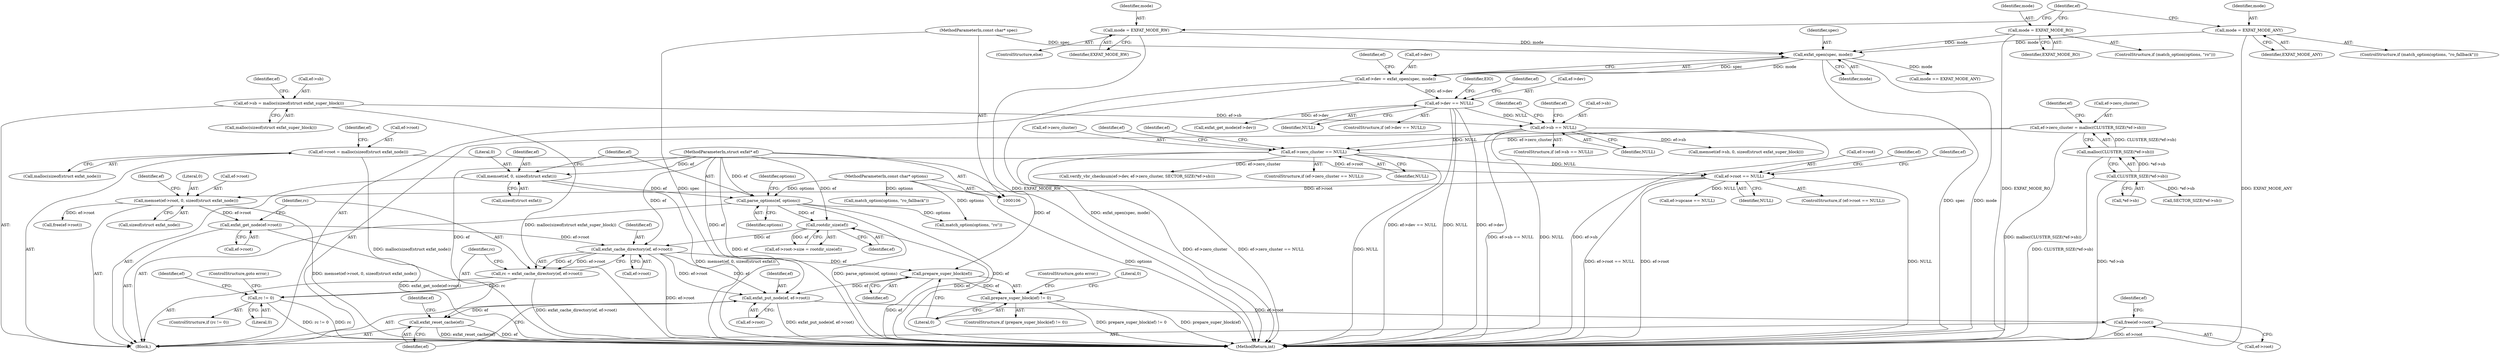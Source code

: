 digraph "0_exfat_2e86ae5f81da11f11673d0546efb525af02b7786@pointer" {
"1000638" [label="(Call,exfat_cache_directory(ef, ef->root))"];
"1000588" [label="(Call,rootdir_size(ef))"];
"1000119" [label="(Call,parse_options(ef, options))"];
"1000114" [label="(Call,memset(ef, 0, sizeof(struct exfat)))"];
"1000107" [label="(MethodParameterIn,struct exfat* ef)"];
"1000109" [label="(MethodParameterIn,const char* options)"];
"1000632" [label="(Call,exfat_get_node(ef->root))"];
"1000535" [label="(Call,memset(ef->root, 0, sizeof(struct exfat_node)))"];
"1000512" [label="(Call,ef->root == NULL)"];
"1000504" [label="(Call,ef->root = malloc(sizeof(struct exfat_node)))"];
"1000343" [label="(Call,ef->zero_cluster == NULL)"];
"1000332" [label="(Call,ef->zero_cluster = malloc(CLUSTER_SIZE(*ef->sb)))"];
"1000336" [label="(Call,malloc(CLUSTER_SIZE(*ef->sb)))"];
"1000337" [label="(Call,CLUSTER_SIZE(*ef->sb))"];
"1000189" [label="(Call,ef->sb == NULL)"];
"1000181" [label="(Call,ef->sb = malloc(sizeof(struct exfat_super_block)))"];
"1000149" [label="(Call,ef->dev == NULL)"];
"1000141" [label="(Call,ef->dev = exfat_open(spec, mode))"];
"1000145" [label="(Call,exfat_open(spec, mode))"];
"1000108" [label="(MethodParameterIn,const char* spec)"];
"1000138" [label="(Call,mode = EXFAT_MODE_RW)"];
"1000126" [label="(Call,mode = EXFAT_MODE_RO)"];
"1000134" [label="(Call,mode = EXFAT_MODE_ANY)"];
"1000636" [label="(Call,rc = exfat_cache_directory(ef, ef->root))"];
"1000644" [label="(Call,rc != 0)"];
"1000672" [label="(Call,prepare_super_block(ef))"];
"1000671" [label="(Call,prepare_super_block(ef) != 0)"];
"1000679" [label="(Call,exfat_put_node(ef, ef->root))"];
"1000684" [label="(Call,exfat_reset_cache(ef))"];
"1000686" [label="(Call,free(ef->root))"];
"1000679" [label="(Call,exfat_put_node(ef, ef->root))"];
"1000146" [label="(Identifier,spec)"];
"1000145" [label="(Call,exfat_open(spec, mode))"];
"1000539" [label="(Literal,0)"];
"1000516" [label="(Identifier,NULL)"];
"1000333" [label="(Call,ef->zero_cluster)"];
"1000332" [label="(Call,ef->zero_cluster = malloc(CLUSTER_SIZE(*ef->sb)))"];
"1000193" [label="(Identifier,NULL)"];
"1000673" [label="(Identifier,ef)"];
"1000640" [label="(Call,ef->root)"];
"1000150" [label="(Call,ef->dev)"];
"1000364" [label="(Call,verify_vbr_checksum(ef->dev, ef->zero_cluster, SECTOR_SIZE(*ef->sb)))"];
"1000599" [label="(Call,free(ef->root))"];
"1000166" [label="(Call,mode == EXFAT_MODE_ANY)"];
"1000181" [label="(Call,ef->sb = malloc(sizeof(struct exfat_super_block)))"];
"1000116" [label="(Literal,0)"];
"1000134" [label="(Call,mode = EXFAT_MODE_ANY)"];
"1000190" [label="(Call,ef->sb)"];
"1000159" [label="(Call,exfat_get_mode(ef->dev))"];
"1000343" [label="(Call,ef->zero_cluster == NULL)"];
"1000512" [label="(Call,ef->root == NULL)"];
"1000188" [label="(ControlStructure,if (ef->sb == NULL))"];
"1000651" [label="(Identifier,ef)"];
"1000351" [label="(Identifier,ef)"];
"1000120" [label="(Identifier,ef)"];
"1000638" [label="(Call,exfat_cache_directory(ef, ef->root))"];
"1000644" [label="(Call,rc != 0)"];
"1000139" [label="(Identifier,mode)"];
"1000121" [label="(Identifier,options)"];
"1000336" [label="(Call,malloc(CLUSTER_SIZE(*ef->sb)))"];
"1000505" [label="(Call,ef->root)"];
"1000347" [label="(Identifier,NULL)"];
"1000130" [label="(ControlStructure,if (match_option(options, \"ro_fallback\")))"];
"1000540" [label="(Call,sizeof(struct exfat_node))"];
"1000508" [label="(Call,malloc(sizeof(struct exfat_node)))"];
"1000504" [label="(Call,ef->root = malloc(sizeof(struct exfat_node)))"];
"1000119" [label="(Call,parse_options(ef, options))"];
"1000189" [label="(Call,ef->sb == NULL)"];
"1000633" [label="(Call,ef->root)"];
"1000671" [label="(Call,prepare_super_block(ef) != 0)"];
"1000206" [label="(Identifier,ef)"];
"1000338" [label="(Call,*ef->sb)"];
"1000680" [label="(Identifier,ef)"];
"1000685" [label="(Identifier,ef)"];
"1000646" [label="(Literal,0)"];
"1000147" [label="(Identifier,mode)"];
"1000692" [label="(Identifier,ef)"];
"1000675" [label="(ControlStructure,goto error;)"];
"1000536" [label="(Call,ef->root)"];
"1000537" [label="(Identifier,ef)"];
"1000639" [label="(Identifier,ef)"];
"1000138" [label="(Call,mode = EXFAT_MODE_RW)"];
"1000535" [label="(Call,memset(ef->root, 0, sizeof(struct exfat_node)))"];
"1000108" [label="(MethodParameterIn,const char* spec)"];
"1000670" [label="(ControlStructure,if (prepare_super_block(ef) != 0))"];
"1000109" [label="(MethodParameterIn,const char* options)"];
"1000677" [label="(Literal,0)"];
"1000153" [label="(Identifier,NULL)"];
"1000632" [label="(Call,exfat_get_node(ef->root))"];
"1000156" [label="(Identifier,EIO)"];
"1000110" [label="(Block,)"];
"1000107" [label="(MethodParameterIn,struct exfat* ef)"];
"1000371" [label="(Call,SECTOR_SIZE(*ef->sb))"];
"1000182" [label="(Call,ef->sb)"];
"1000123" [label="(Call,match_option(options, \"ro\"))"];
"1000131" [label="(Call,match_option(options, \"ro_fallback\"))"];
"1000514" [label="(Identifier,ef)"];
"1000344" [label="(Call,ef->zero_cluster)"];
"1000185" [label="(Call,malloc(sizeof(struct exfat_super_block)))"];
"1000140" [label="(Identifier,EXFAT_MODE_RW)"];
"1000686" [label="(Call,free(ef->root))"];
"1000588" [label="(Call,rootdir_size(ef))"];
"1000161" [label="(Identifier,ef)"];
"1000684" [label="(Call,exfat_reset_cache(ef))"];
"1000137" [label="(ControlStructure,else)"];
"1000342" [label="(ControlStructure,if (ef->zero_cluster == NULL))"];
"1000672" [label="(Call,prepare_super_block(ef))"];
"1000122" [label="(ControlStructure,if (match_option(options, \"ro\")))"];
"1000204" [label="(Call,memset(ef->sb, 0, sizeof(struct exfat_super_block)))"];
"1000124" [label="(Identifier,options)"];
"1000136" [label="(Identifier,EXFAT_MODE_ANY)"];
"1000143" [label="(Identifier,ef)"];
"1000637" [label="(Identifier,rc)"];
"1000520" [label="(Identifier,ef)"];
"1000511" [label="(ControlStructure,if (ef->root == NULL))"];
"1000128" [label="(Identifier,EXFAT_MODE_RO)"];
"1000191" [label="(Identifier,ef)"];
"1000149" [label="(Call,ef->dev == NULL)"];
"1000151" [label="(Identifier,ef)"];
"1000636" [label="(Call,rc = exfat_cache_directory(ef, ef->root))"];
"1000141" [label="(Call,ef->dev = exfat_open(spec, mode))"];
"1000366" [label="(Identifier,ef)"];
"1000513" [label="(Call,ef->root)"];
"1000687" [label="(Call,ef->root)"];
"1000142" [label="(Call,ef->dev)"];
"1000115" [label="(Identifier,ef)"];
"1000589" [label="(Identifier,ef)"];
"1000705" [label="(MethodReturn,int)"];
"1000197" [label="(Identifier,ef)"];
"1000643" [label="(ControlStructure,if (rc != 0))"];
"1000649" [label="(Call,ef->upcase == NULL)"];
"1000114" [label="(Call,memset(ef, 0, sizeof(struct exfat)))"];
"1000126" [label="(Call,mode = EXFAT_MODE_RO)"];
"1000127" [label="(Identifier,mode)"];
"1000148" [label="(ControlStructure,if (ef->dev == NULL))"];
"1000117" [label="(Call,sizeof(struct exfat))"];
"1000674" [label="(Literal,0)"];
"1000135" [label="(Identifier,mode)"];
"1000645" [label="(Identifier,rc)"];
"1000681" [label="(Call,ef->root)"];
"1000688" [label="(Identifier,ef)"];
"1000337" [label="(Call,CLUSTER_SIZE(*ef->sb))"];
"1000545" [label="(Identifier,ef)"];
"1000647" [label="(ControlStructure,goto error;)"];
"1000345" [label="(Identifier,ef)"];
"1000582" [label="(Call,ef->root->size = rootdir_size(ef))"];
"1000638" -> "1000636"  [label="AST: "];
"1000638" -> "1000640"  [label="CFG: "];
"1000639" -> "1000638"  [label="AST: "];
"1000640" -> "1000638"  [label="AST: "];
"1000636" -> "1000638"  [label="CFG: "];
"1000638" -> "1000705"  [label="DDG: ef->root"];
"1000638" -> "1000636"  [label="DDG: ef"];
"1000638" -> "1000636"  [label="DDG: ef->root"];
"1000588" -> "1000638"  [label="DDG: ef"];
"1000107" -> "1000638"  [label="DDG: ef"];
"1000632" -> "1000638"  [label="DDG: ef->root"];
"1000638" -> "1000672"  [label="DDG: ef"];
"1000638" -> "1000679"  [label="DDG: ef"];
"1000638" -> "1000679"  [label="DDG: ef->root"];
"1000588" -> "1000582"  [label="AST: "];
"1000588" -> "1000589"  [label="CFG: "];
"1000589" -> "1000588"  [label="AST: "];
"1000582" -> "1000588"  [label="CFG: "];
"1000588" -> "1000705"  [label="DDG: ef"];
"1000588" -> "1000582"  [label="DDG: ef"];
"1000119" -> "1000588"  [label="DDG: ef"];
"1000107" -> "1000588"  [label="DDG: ef"];
"1000119" -> "1000110"  [label="AST: "];
"1000119" -> "1000121"  [label="CFG: "];
"1000120" -> "1000119"  [label="AST: "];
"1000121" -> "1000119"  [label="AST: "];
"1000124" -> "1000119"  [label="CFG: "];
"1000119" -> "1000705"  [label="DDG: ef"];
"1000119" -> "1000705"  [label="DDG: parse_options(ef, options)"];
"1000114" -> "1000119"  [label="DDG: ef"];
"1000107" -> "1000119"  [label="DDG: ef"];
"1000109" -> "1000119"  [label="DDG: options"];
"1000119" -> "1000123"  [label="DDG: options"];
"1000114" -> "1000110"  [label="AST: "];
"1000114" -> "1000117"  [label="CFG: "];
"1000115" -> "1000114"  [label="AST: "];
"1000116" -> "1000114"  [label="AST: "];
"1000117" -> "1000114"  [label="AST: "];
"1000120" -> "1000114"  [label="CFG: "];
"1000114" -> "1000705"  [label="DDG: memset(ef, 0, sizeof(struct exfat))"];
"1000107" -> "1000114"  [label="DDG: ef"];
"1000107" -> "1000106"  [label="AST: "];
"1000107" -> "1000705"  [label="DDG: ef"];
"1000107" -> "1000672"  [label="DDG: ef"];
"1000107" -> "1000679"  [label="DDG: ef"];
"1000107" -> "1000684"  [label="DDG: ef"];
"1000109" -> "1000106"  [label="AST: "];
"1000109" -> "1000705"  [label="DDG: options"];
"1000109" -> "1000123"  [label="DDG: options"];
"1000109" -> "1000131"  [label="DDG: options"];
"1000632" -> "1000110"  [label="AST: "];
"1000632" -> "1000633"  [label="CFG: "];
"1000633" -> "1000632"  [label="AST: "];
"1000637" -> "1000632"  [label="CFG: "];
"1000632" -> "1000705"  [label="DDG: exfat_get_node(ef->root)"];
"1000535" -> "1000632"  [label="DDG: ef->root"];
"1000535" -> "1000110"  [label="AST: "];
"1000535" -> "1000540"  [label="CFG: "];
"1000536" -> "1000535"  [label="AST: "];
"1000539" -> "1000535"  [label="AST: "];
"1000540" -> "1000535"  [label="AST: "];
"1000545" -> "1000535"  [label="CFG: "];
"1000535" -> "1000705"  [label="DDG: memset(ef->root, 0, sizeof(struct exfat_node))"];
"1000512" -> "1000535"  [label="DDG: ef->root"];
"1000535" -> "1000599"  [label="DDG: ef->root"];
"1000512" -> "1000511"  [label="AST: "];
"1000512" -> "1000516"  [label="CFG: "];
"1000513" -> "1000512"  [label="AST: "];
"1000516" -> "1000512"  [label="AST: "];
"1000520" -> "1000512"  [label="CFG: "];
"1000537" -> "1000512"  [label="CFG: "];
"1000512" -> "1000705"  [label="DDG: ef->root"];
"1000512" -> "1000705"  [label="DDG: NULL"];
"1000512" -> "1000705"  [label="DDG: ef->root == NULL"];
"1000504" -> "1000512"  [label="DDG: ef->root"];
"1000343" -> "1000512"  [label="DDG: NULL"];
"1000512" -> "1000649"  [label="DDG: NULL"];
"1000504" -> "1000110"  [label="AST: "];
"1000504" -> "1000508"  [label="CFG: "];
"1000505" -> "1000504"  [label="AST: "];
"1000508" -> "1000504"  [label="AST: "];
"1000514" -> "1000504"  [label="CFG: "];
"1000504" -> "1000705"  [label="DDG: malloc(sizeof(struct exfat_node))"];
"1000343" -> "1000342"  [label="AST: "];
"1000343" -> "1000347"  [label="CFG: "];
"1000344" -> "1000343"  [label="AST: "];
"1000347" -> "1000343"  [label="AST: "];
"1000351" -> "1000343"  [label="CFG: "];
"1000366" -> "1000343"  [label="CFG: "];
"1000343" -> "1000705"  [label="DDG: ef->zero_cluster"];
"1000343" -> "1000705"  [label="DDG: ef->zero_cluster == NULL"];
"1000343" -> "1000705"  [label="DDG: NULL"];
"1000332" -> "1000343"  [label="DDG: ef->zero_cluster"];
"1000189" -> "1000343"  [label="DDG: NULL"];
"1000343" -> "1000364"  [label="DDG: ef->zero_cluster"];
"1000332" -> "1000110"  [label="AST: "];
"1000332" -> "1000336"  [label="CFG: "];
"1000333" -> "1000332"  [label="AST: "];
"1000336" -> "1000332"  [label="AST: "];
"1000345" -> "1000332"  [label="CFG: "];
"1000332" -> "1000705"  [label="DDG: malloc(CLUSTER_SIZE(*ef->sb))"];
"1000336" -> "1000332"  [label="DDG: CLUSTER_SIZE(*ef->sb)"];
"1000336" -> "1000337"  [label="CFG: "];
"1000337" -> "1000336"  [label="AST: "];
"1000336" -> "1000705"  [label="DDG: CLUSTER_SIZE(*ef->sb)"];
"1000337" -> "1000336"  [label="DDG: *ef->sb"];
"1000337" -> "1000338"  [label="CFG: "];
"1000338" -> "1000337"  [label="AST: "];
"1000337" -> "1000705"  [label="DDG: *ef->sb"];
"1000337" -> "1000371"  [label="DDG: *ef->sb"];
"1000189" -> "1000188"  [label="AST: "];
"1000189" -> "1000193"  [label="CFG: "];
"1000190" -> "1000189"  [label="AST: "];
"1000193" -> "1000189"  [label="AST: "];
"1000197" -> "1000189"  [label="CFG: "];
"1000206" -> "1000189"  [label="CFG: "];
"1000189" -> "1000705"  [label="DDG: ef->sb"];
"1000189" -> "1000705"  [label="DDG: ef->sb == NULL"];
"1000189" -> "1000705"  [label="DDG: NULL"];
"1000181" -> "1000189"  [label="DDG: ef->sb"];
"1000149" -> "1000189"  [label="DDG: NULL"];
"1000189" -> "1000204"  [label="DDG: ef->sb"];
"1000181" -> "1000110"  [label="AST: "];
"1000181" -> "1000185"  [label="CFG: "];
"1000182" -> "1000181"  [label="AST: "];
"1000185" -> "1000181"  [label="AST: "];
"1000191" -> "1000181"  [label="CFG: "];
"1000181" -> "1000705"  [label="DDG: malloc(sizeof(struct exfat_super_block))"];
"1000149" -> "1000148"  [label="AST: "];
"1000149" -> "1000153"  [label="CFG: "];
"1000150" -> "1000149"  [label="AST: "];
"1000153" -> "1000149"  [label="AST: "];
"1000156" -> "1000149"  [label="CFG: "];
"1000161" -> "1000149"  [label="CFG: "];
"1000149" -> "1000705"  [label="DDG: ef->dev == NULL"];
"1000149" -> "1000705"  [label="DDG: NULL"];
"1000149" -> "1000705"  [label="DDG: ef->dev"];
"1000141" -> "1000149"  [label="DDG: ef->dev"];
"1000149" -> "1000159"  [label="DDG: ef->dev"];
"1000141" -> "1000110"  [label="AST: "];
"1000141" -> "1000145"  [label="CFG: "];
"1000142" -> "1000141"  [label="AST: "];
"1000145" -> "1000141"  [label="AST: "];
"1000151" -> "1000141"  [label="CFG: "];
"1000141" -> "1000705"  [label="DDG: exfat_open(spec, mode)"];
"1000145" -> "1000141"  [label="DDG: spec"];
"1000145" -> "1000141"  [label="DDG: mode"];
"1000145" -> "1000147"  [label="CFG: "];
"1000146" -> "1000145"  [label="AST: "];
"1000147" -> "1000145"  [label="AST: "];
"1000145" -> "1000705"  [label="DDG: spec"];
"1000145" -> "1000705"  [label="DDG: mode"];
"1000108" -> "1000145"  [label="DDG: spec"];
"1000138" -> "1000145"  [label="DDG: mode"];
"1000126" -> "1000145"  [label="DDG: mode"];
"1000134" -> "1000145"  [label="DDG: mode"];
"1000145" -> "1000166"  [label="DDG: mode"];
"1000108" -> "1000106"  [label="AST: "];
"1000108" -> "1000705"  [label="DDG: spec"];
"1000138" -> "1000137"  [label="AST: "];
"1000138" -> "1000140"  [label="CFG: "];
"1000139" -> "1000138"  [label="AST: "];
"1000140" -> "1000138"  [label="AST: "];
"1000143" -> "1000138"  [label="CFG: "];
"1000138" -> "1000705"  [label="DDG: EXFAT_MODE_RW"];
"1000126" -> "1000122"  [label="AST: "];
"1000126" -> "1000128"  [label="CFG: "];
"1000127" -> "1000126"  [label="AST: "];
"1000128" -> "1000126"  [label="AST: "];
"1000143" -> "1000126"  [label="CFG: "];
"1000126" -> "1000705"  [label="DDG: EXFAT_MODE_RO"];
"1000134" -> "1000130"  [label="AST: "];
"1000134" -> "1000136"  [label="CFG: "];
"1000135" -> "1000134"  [label="AST: "];
"1000136" -> "1000134"  [label="AST: "];
"1000143" -> "1000134"  [label="CFG: "];
"1000134" -> "1000705"  [label="DDG: EXFAT_MODE_ANY"];
"1000636" -> "1000110"  [label="AST: "];
"1000637" -> "1000636"  [label="AST: "];
"1000645" -> "1000636"  [label="CFG: "];
"1000636" -> "1000705"  [label="DDG: exfat_cache_directory(ef, ef->root)"];
"1000636" -> "1000644"  [label="DDG: rc"];
"1000644" -> "1000643"  [label="AST: "];
"1000644" -> "1000646"  [label="CFG: "];
"1000645" -> "1000644"  [label="AST: "];
"1000646" -> "1000644"  [label="AST: "];
"1000647" -> "1000644"  [label="CFG: "];
"1000651" -> "1000644"  [label="CFG: "];
"1000644" -> "1000705"  [label="DDG: rc != 0"];
"1000644" -> "1000705"  [label="DDG: rc"];
"1000672" -> "1000671"  [label="AST: "];
"1000672" -> "1000673"  [label="CFG: "];
"1000673" -> "1000672"  [label="AST: "];
"1000674" -> "1000672"  [label="CFG: "];
"1000672" -> "1000705"  [label="DDG: ef"];
"1000672" -> "1000671"  [label="DDG: ef"];
"1000672" -> "1000679"  [label="DDG: ef"];
"1000671" -> "1000670"  [label="AST: "];
"1000671" -> "1000674"  [label="CFG: "];
"1000674" -> "1000671"  [label="AST: "];
"1000675" -> "1000671"  [label="CFG: "];
"1000677" -> "1000671"  [label="CFG: "];
"1000671" -> "1000705"  [label="DDG: prepare_super_block(ef)"];
"1000671" -> "1000705"  [label="DDG: prepare_super_block(ef) != 0"];
"1000679" -> "1000110"  [label="AST: "];
"1000679" -> "1000681"  [label="CFG: "];
"1000680" -> "1000679"  [label="AST: "];
"1000681" -> "1000679"  [label="AST: "];
"1000685" -> "1000679"  [label="CFG: "];
"1000679" -> "1000705"  [label="DDG: exfat_put_node(ef, ef->root)"];
"1000679" -> "1000684"  [label="DDG: ef"];
"1000679" -> "1000686"  [label="DDG: ef->root"];
"1000684" -> "1000110"  [label="AST: "];
"1000684" -> "1000685"  [label="CFG: "];
"1000685" -> "1000684"  [label="AST: "];
"1000688" -> "1000684"  [label="CFG: "];
"1000684" -> "1000705"  [label="DDG: exfat_reset_cache(ef)"];
"1000684" -> "1000705"  [label="DDG: ef"];
"1000686" -> "1000110"  [label="AST: "];
"1000686" -> "1000687"  [label="CFG: "];
"1000687" -> "1000686"  [label="AST: "];
"1000692" -> "1000686"  [label="CFG: "];
"1000686" -> "1000705"  [label="DDG: ef->root"];
}
